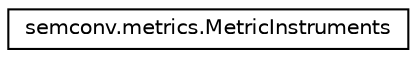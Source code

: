 digraph "Graphical Class Hierarchy"
{
 // LATEX_PDF_SIZE
  edge [fontname="Helvetica",fontsize="10",labelfontname="Helvetica",labelfontsize="10"];
  node [fontname="Helvetica",fontsize="10",shape=record];
  rankdir="LR";
  Node0 [label="semconv.metrics.MetricInstruments",height=0.2,width=0.4,color="black", fillcolor="white", style="filled",URL="$classsemconv_1_1metrics_1_1MetricInstruments.html",tooltip=" "];
}
